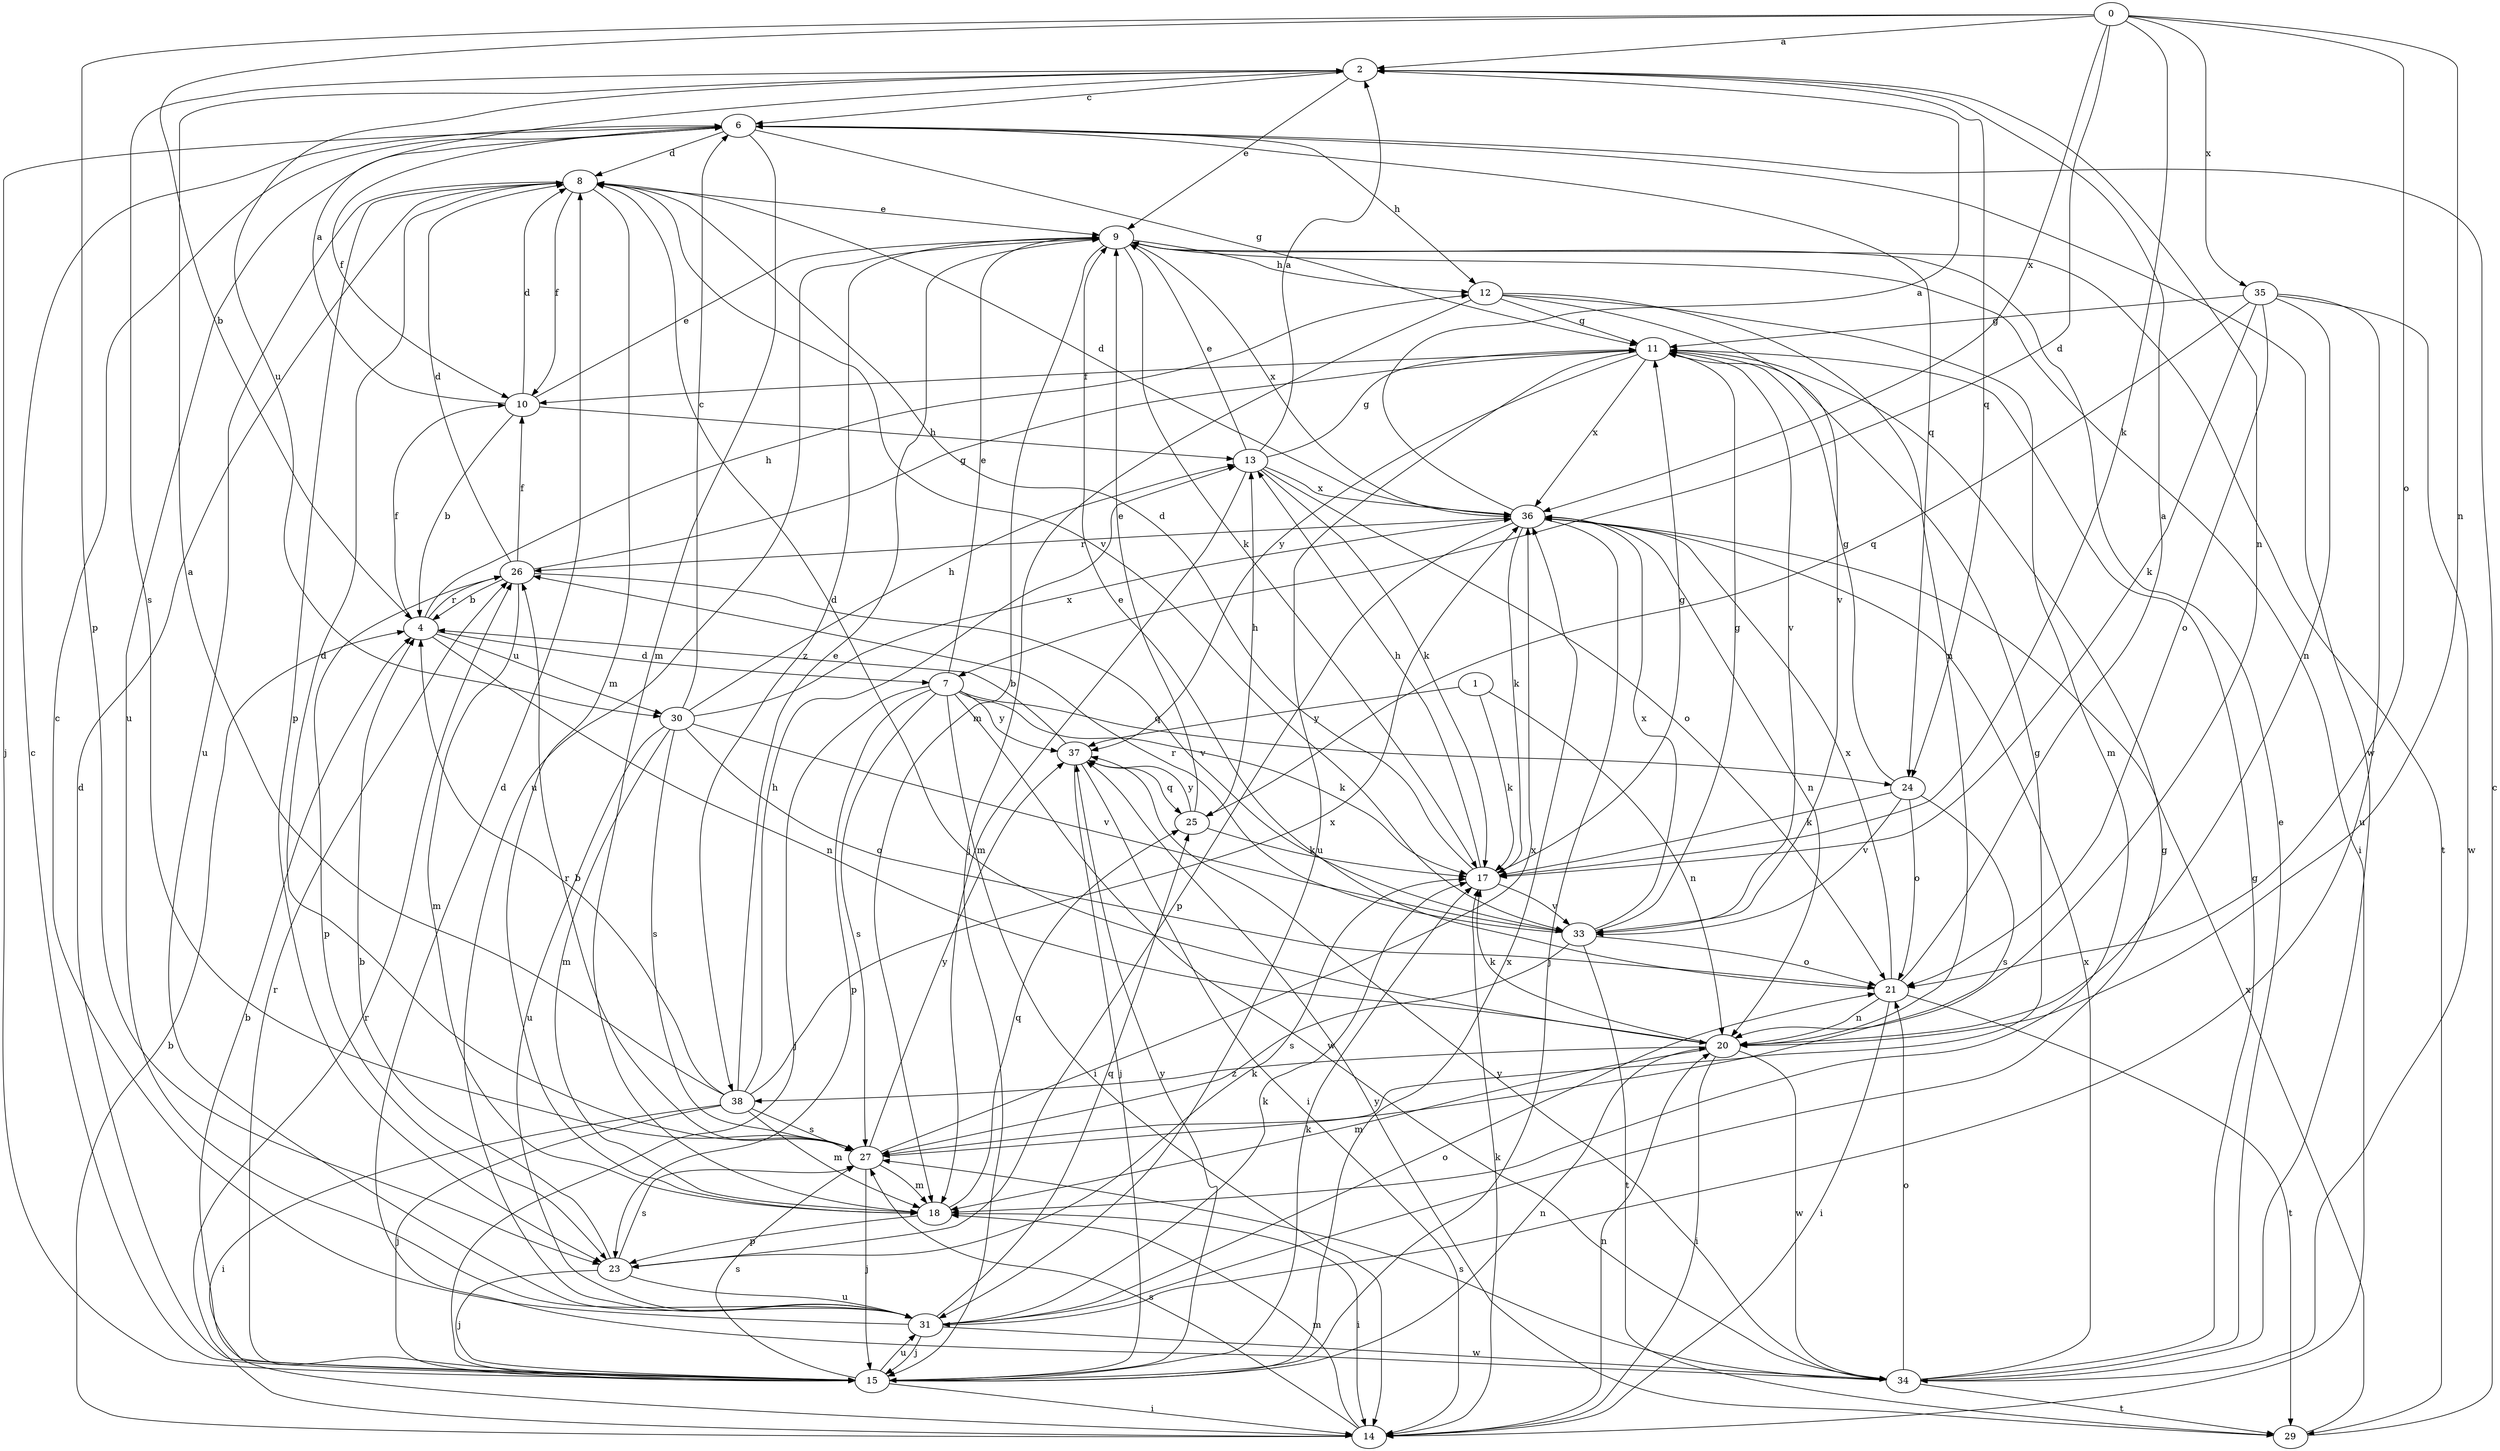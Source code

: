 strict digraph  {
0;
1;
2;
4;
6;
7;
8;
9;
10;
11;
12;
13;
14;
15;
17;
18;
20;
21;
23;
24;
25;
26;
27;
29;
30;
31;
33;
34;
35;
36;
37;
38;
0 -> 2  [label=a];
0 -> 4  [label=b];
0 -> 7  [label=d];
0 -> 17  [label=k];
0 -> 20  [label=n];
0 -> 21  [label=o];
0 -> 23  [label=p];
0 -> 35  [label=x];
0 -> 36  [label=x];
1 -> 17  [label=k];
1 -> 20  [label=n];
1 -> 37  [label=y];
2 -> 6  [label=c];
2 -> 9  [label=e];
2 -> 20  [label=n];
2 -> 24  [label=q];
2 -> 27  [label=s];
2 -> 30  [label=u];
4 -> 7  [label=d];
4 -> 10  [label=f];
4 -> 12  [label=h];
4 -> 20  [label=n];
4 -> 26  [label=r];
4 -> 30  [label=u];
6 -> 8  [label=d];
6 -> 10  [label=f];
6 -> 11  [label=g];
6 -> 12  [label=h];
6 -> 15  [label=j];
6 -> 18  [label=m];
6 -> 24  [label=q];
6 -> 31  [label=u];
6 -> 34  [label=w];
7 -> 9  [label=e];
7 -> 14  [label=i];
7 -> 15  [label=j];
7 -> 17  [label=k];
7 -> 23  [label=p];
7 -> 24  [label=q];
7 -> 27  [label=s];
7 -> 34  [label=w];
7 -> 37  [label=y];
8 -> 9  [label=e];
8 -> 10  [label=f];
8 -> 18  [label=m];
8 -> 23  [label=p];
8 -> 31  [label=u];
8 -> 33  [label=v];
9 -> 12  [label=h];
9 -> 14  [label=i];
9 -> 17  [label=k];
9 -> 18  [label=m];
9 -> 29  [label=t];
9 -> 31  [label=u];
9 -> 36  [label=x];
9 -> 38  [label=z];
10 -> 2  [label=a];
10 -> 4  [label=b];
10 -> 8  [label=d];
10 -> 9  [label=e];
10 -> 13  [label=h];
11 -> 10  [label=f];
11 -> 31  [label=u];
11 -> 33  [label=v];
11 -> 36  [label=x];
11 -> 37  [label=y];
12 -> 11  [label=g];
12 -> 15  [label=j];
12 -> 18  [label=m];
12 -> 20  [label=n];
12 -> 33  [label=v];
13 -> 2  [label=a];
13 -> 9  [label=e];
13 -> 11  [label=g];
13 -> 17  [label=k];
13 -> 18  [label=m];
13 -> 21  [label=o];
13 -> 36  [label=x];
14 -> 4  [label=b];
14 -> 17  [label=k];
14 -> 18  [label=m];
14 -> 20  [label=n];
14 -> 26  [label=r];
14 -> 27  [label=s];
15 -> 4  [label=b];
15 -> 6  [label=c];
15 -> 8  [label=d];
15 -> 14  [label=i];
15 -> 17  [label=k];
15 -> 20  [label=n];
15 -> 26  [label=r];
15 -> 27  [label=s];
15 -> 31  [label=u];
15 -> 36  [label=x];
15 -> 37  [label=y];
17 -> 8  [label=d];
17 -> 11  [label=g];
17 -> 13  [label=h];
17 -> 33  [label=v];
18 -> 14  [label=i];
18 -> 23  [label=p];
18 -> 25  [label=q];
20 -> 8  [label=d];
20 -> 14  [label=i];
20 -> 17  [label=k];
20 -> 18  [label=m];
20 -> 34  [label=w];
20 -> 38  [label=z];
21 -> 2  [label=a];
21 -> 9  [label=e];
21 -> 14  [label=i];
21 -> 20  [label=n];
21 -> 29  [label=t];
21 -> 36  [label=x];
23 -> 4  [label=b];
23 -> 15  [label=j];
23 -> 17  [label=k];
23 -> 27  [label=s];
23 -> 31  [label=u];
24 -> 11  [label=g];
24 -> 17  [label=k];
24 -> 21  [label=o];
24 -> 27  [label=s];
24 -> 33  [label=v];
25 -> 9  [label=e];
25 -> 13  [label=h];
25 -> 17  [label=k];
25 -> 37  [label=y];
26 -> 4  [label=b];
26 -> 8  [label=d];
26 -> 10  [label=f];
26 -> 11  [label=g];
26 -> 18  [label=m];
26 -> 23  [label=p];
26 -> 33  [label=v];
27 -> 8  [label=d];
27 -> 11  [label=g];
27 -> 15  [label=j];
27 -> 18  [label=m];
27 -> 26  [label=r];
27 -> 36  [label=x];
27 -> 37  [label=y];
29 -> 6  [label=c];
29 -> 36  [label=x];
29 -> 37  [label=y];
30 -> 6  [label=c];
30 -> 13  [label=h];
30 -> 18  [label=m];
30 -> 21  [label=o];
30 -> 27  [label=s];
30 -> 31  [label=u];
30 -> 33  [label=v];
30 -> 36  [label=x];
31 -> 6  [label=c];
31 -> 11  [label=g];
31 -> 15  [label=j];
31 -> 17  [label=k];
31 -> 21  [label=o];
31 -> 25  [label=q];
31 -> 34  [label=w];
33 -> 11  [label=g];
33 -> 21  [label=o];
33 -> 26  [label=r];
33 -> 27  [label=s];
33 -> 29  [label=t];
33 -> 36  [label=x];
34 -> 8  [label=d];
34 -> 9  [label=e];
34 -> 11  [label=g];
34 -> 21  [label=o];
34 -> 27  [label=s];
34 -> 29  [label=t];
34 -> 36  [label=x];
34 -> 37  [label=y];
35 -> 11  [label=g];
35 -> 17  [label=k];
35 -> 20  [label=n];
35 -> 21  [label=o];
35 -> 25  [label=q];
35 -> 31  [label=u];
35 -> 34  [label=w];
36 -> 2  [label=a];
36 -> 8  [label=d];
36 -> 15  [label=j];
36 -> 17  [label=k];
36 -> 20  [label=n];
36 -> 23  [label=p];
36 -> 26  [label=r];
37 -> 4  [label=b];
37 -> 14  [label=i];
37 -> 15  [label=j];
37 -> 25  [label=q];
38 -> 2  [label=a];
38 -> 4  [label=b];
38 -> 9  [label=e];
38 -> 13  [label=h];
38 -> 14  [label=i];
38 -> 15  [label=j];
38 -> 18  [label=m];
38 -> 27  [label=s];
38 -> 36  [label=x];
}

